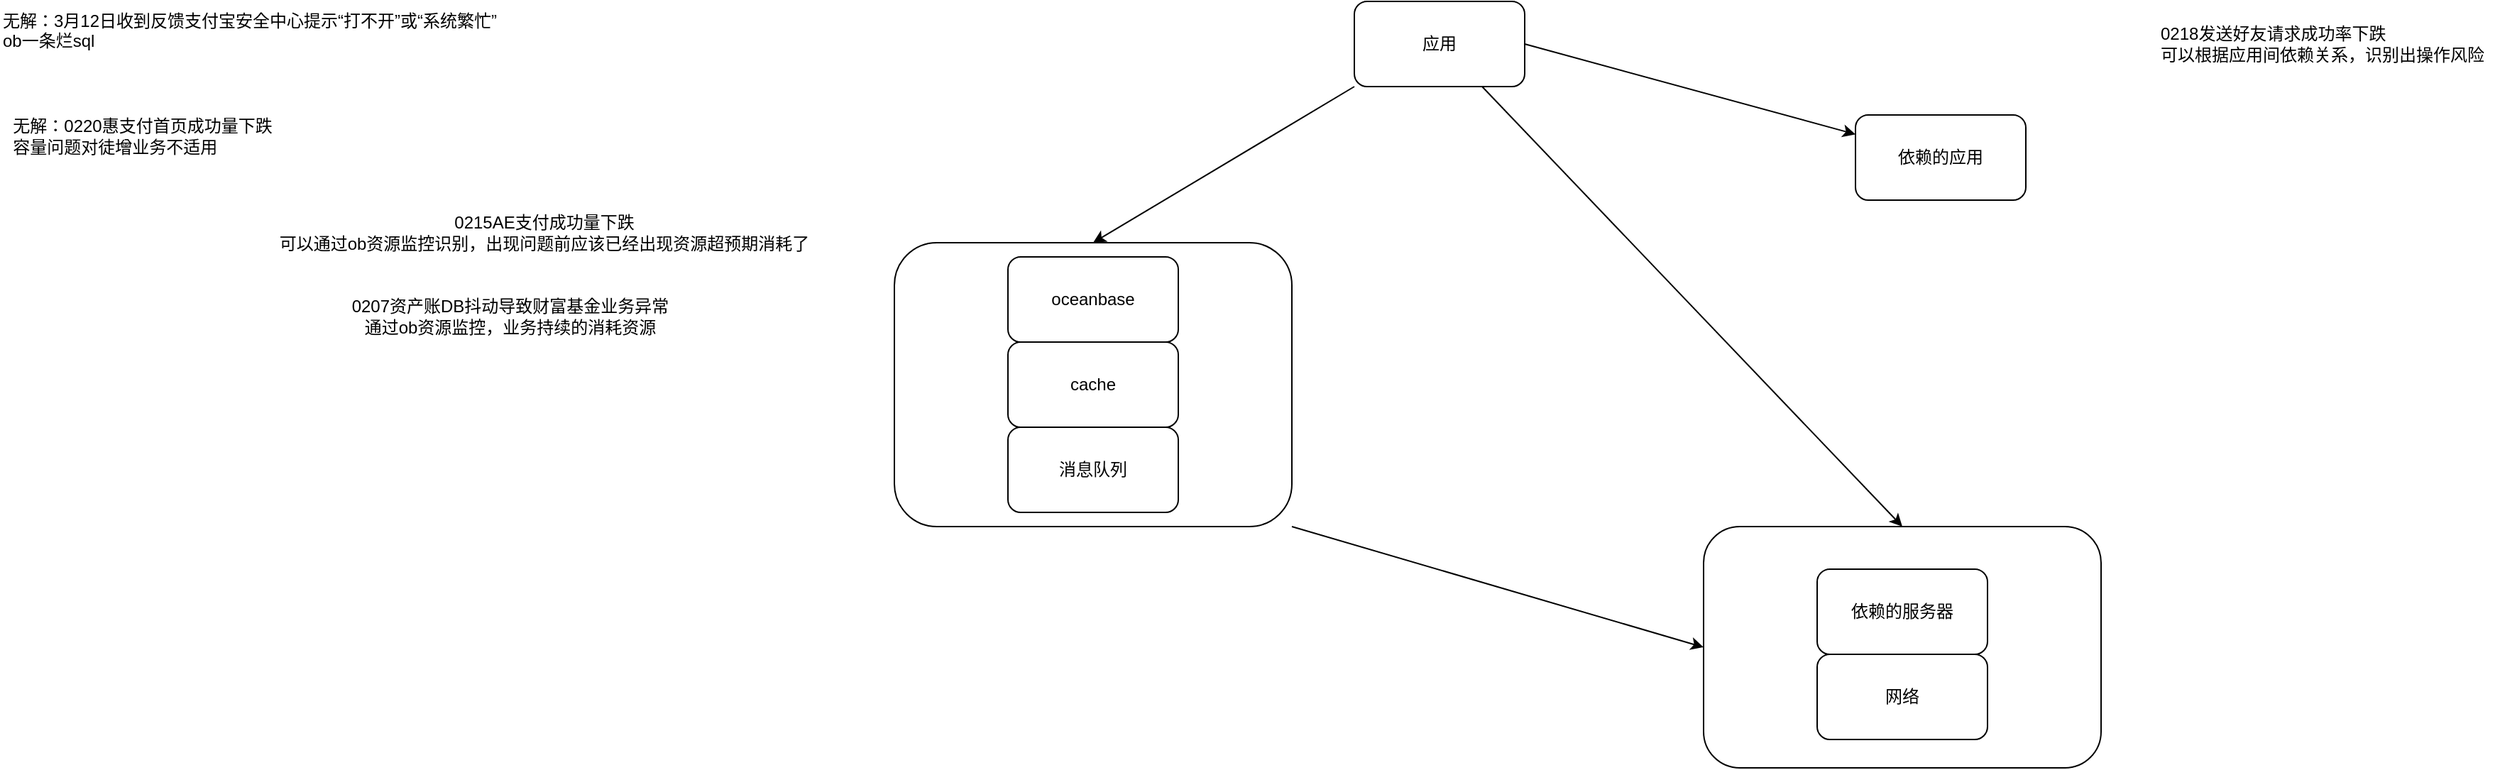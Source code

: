 <mxfile version="12.8.8" type="github">
  <diagram id="eiRvEvkPPCxFLHycEwpY" name="Page-1">
    <mxGraphModel dx="1802" dy="740" grid="1" gridSize="10" guides="1" tooltips="1" connect="1" arrows="1" fold="1" page="1" pageScale="1" pageWidth="827" pageHeight="1169" math="0" shadow="0">
      <root>
        <mxCell id="0" />
        <mxCell id="1" parent="0" />
        <mxCell id="OpRj0bCd-jl7v8Znc8dm-19" style="edgeStyle=none;rounded=0;orthogonalLoop=1;jettySize=auto;html=1;exitX=1;exitY=1;exitDx=0;exitDy=0;entryX=0;entryY=0.5;entryDx=0;entryDy=0;" edge="1" parent="1" source="OpRj0bCd-jl7v8Znc8dm-16" target="OpRj0bCd-jl7v8Znc8dm-15">
          <mxGeometry relative="1" as="geometry" />
        </mxCell>
        <mxCell id="OpRj0bCd-jl7v8Znc8dm-16" value="" style="rounded=1;whiteSpace=wrap;html=1;" vertex="1" parent="1">
          <mxGeometry x="30" y="280" width="280" height="200" as="geometry" />
        </mxCell>
        <mxCell id="OpRj0bCd-jl7v8Znc8dm-15" value="" style="rounded=1;whiteSpace=wrap;html=1;" vertex="1" parent="1">
          <mxGeometry x="600" y="480" width="280" height="170" as="geometry" />
        </mxCell>
        <mxCell id="OpRj0bCd-jl7v8Znc8dm-8" style="rounded=0;orthogonalLoop=1;jettySize=auto;html=1;exitX=1;exitY=0.5;exitDx=0;exitDy=0;" edge="1" parent="1" source="OpRj0bCd-jl7v8Znc8dm-1" target="OpRj0bCd-jl7v8Znc8dm-2">
          <mxGeometry relative="1" as="geometry" />
        </mxCell>
        <mxCell id="OpRj0bCd-jl7v8Znc8dm-17" style="edgeStyle=none;rounded=0;orthogonalLoop=1;jettySize=auto;html=1;exitX=0;exitY=1;exitDx=0;exitDy=0;entryX=0.5;entryY=0;entryDx=0;entryDy=0;" edge="1" parent="1" source="OpRj0bCd-jl7v8Znc8dm-1" target="OpRj0bCd-jl7v8Znc8dm-16">
          <mxGeometry relative="1" as="geometry" />
        </mxCell>
        <mxCell id="OpRj0bCd-jl7v8Znc8dm-18" style="edgeStyle=none;rounded=0;orthogonalLoop=1;jettySize=auto;html=1;exitX=0.75;exitY=1;exitDx=0;exitDy=0;entryX=0.5;entryY=0;entryDx=0;entryDy=0;" edge="1" parent="1" source="OpRj0bCd-jl7v8Znc8dm-1" target="OpRj0bCd-jl7v8Znc8dm-15">
          <mxGeometry relative="1" as="geometry" />
        </mxCell>
        <mxCell id="OpRj0bCd-jl7v8Znc8dm-1" value="应用" style="rounded=1;whiteSpace=wrap;html=1;" vertex="1" parent="1">
          <mxGeometry x="354" y="110" width="120" height="60" as="geometry" />
        </mxCell>
        <mxCell id="OpRj0bCd-jl7v8Znc8dm-2" value="依赖的应用" style="rounded=1;whiteSpace=wrap;html=1;" vertex="1" parent="1">
          <mxGeometry x="707" y="190" width="120" height="60" as="geometry" />
        </mxCell>
        <mxCell id="OpRj0bCd-jl7v8Znc8dm-3" value="依赖的服务器" style="rounded=1;whiteSpace=wrap;html=1;" vertex="1" parent="1">
          <mxGeometry x="680" y="510" width="120" height="60" as="geometry" />
        </mxCell>
        <mxCell id="OpRj0bCd-jl7v8Znc8dm-4" value="oceanbase" style="rounded=1;whiteSpace=wrap;html=1;" vertex="1" parent="1">
          <mxGeometry x="110" y="290" width="120" height="60" as="geometry" />
        </mxCell>
        <mxCell id="OpRj0bCd-jl7v8Znc8dm-5" value="cache" style="rounded=1;whiteSpace=wrap;html=1;" vertex="1" parent="1">
          <mxGeometry x="110" y="350" width="120" height="60" as="geometry" />
        </mxCell>
        <mxCell id="OpRj0bCd-jl7v8Znc8dm-6" value="消息队列" style="rounded=1;whiteSpace=wrap;html=1;" vertex="1" parent="1">
          <mxGeometry x="110" y="410" width="120" height="60" as="geometry" />
        </mxCell>
        <mxCell id="OpRj0bCd-jl7v8Znc8dm-7" value="网络" style="rounded=1;whiteSpace=wrap;html=1;" vertex="1" parent="1">
          <mxGeometry x="680" y="570" width="120" height="60" as="geometry" />
        </mxCell>
        <mxCell id="OpRj0bCd-jl7v8Znc8dm-20" value="无解：3月12日收到反馈支付宝安全中心提示“打不开”或“系统繁忙”&lt;br&gt;ob一条烂sql" style="text;html=1;" vertex="1" parent="1">
          <mxGeometry x="-600" y="110" width="340" height="30" as="geometry" />
        </mxCell>
        <mxCell id="OpRj0bCd-jl7v8Znc8dm-21" value="无解：0220惠支付首页成功量下跌&lt;br&gt;&lt;div style=&quot;text-align: left&quot;&gt;&lt;span&gt;容量问题对徒增业务不适用&lt;/span&gt;&lt;/div&gt;" style="text;html=1;align=center;verticalAlign=middle;resizable=0;points=[];autosize=1;" vertex="1" parent="1">
          <mxGeometry x="-600" y="190" width="200" height="30" as="geometry" />
        </mxCell>
        <mxCell id="OpRj0bCd-jl7v8Znc8dm-22" value="0218发送好友请求成功率下跌&lt;br&gt;&lt;div&gt;&lt;span&gt;可以根据应用间依赖关系，识别出操作风险&lt;/span&gt;&lt;/div&gt;" style="text;html=1;align=left;verticalAlign=middle;resizable=0;points=[];autosize=1;" vertex="1" parent="1">
          <mxGeometry x="920" y="125" width="240" height="30" as="geometry" />
        </mxCell>
        <mxCell id="OpRj0bCd-jl7v8Znc8dm-23" value="0215AE支付成功量下跌&lt;br&gt;可以通过ob资源监控识别，出现问题前应该已经出现资源超预期消耗了" style="text;html=1;align=center;verticalAlign=middle;resizable=0;points=[];autosize=1;" vertex="1" parent="1">
          <mxGeometry x="-412" y="258" width="390" height="30" as="geometry" />
        </mxCell>
        <mxCell id="OpRj0bCd-jl7v8Znc8dm-24" value="0207资产账DB抖动导致财富基金业务异常&lt;br&gt;通过ob资源监控，业务持续的消耗资源" style="text;html=1;align=center;verticalAlign=middle;resizable=0;points=[];autosize=1;" vertex="1" parent="1">
          <mxGeometry x="-361" y="317" width="240" height="30" as="geometry" />
        </mxCell>
      </root>
    </mxGraphModel>
  </diagram>
</mxfile>
